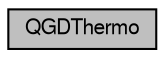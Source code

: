 digraph G
{
  bgcolor="transparent";
  edge [fontname="FreeSans",fontsize="10",labelfontname="FreeSans",labelfontsize="10"];
  node [fontname="FreeSans",fontsize="10",shape=record];
  Node1 [label="QGDThermo",height=0.2,width=0.4,color="black", fillcolor="grey75", style="filled" fontcolor="black"];
}
